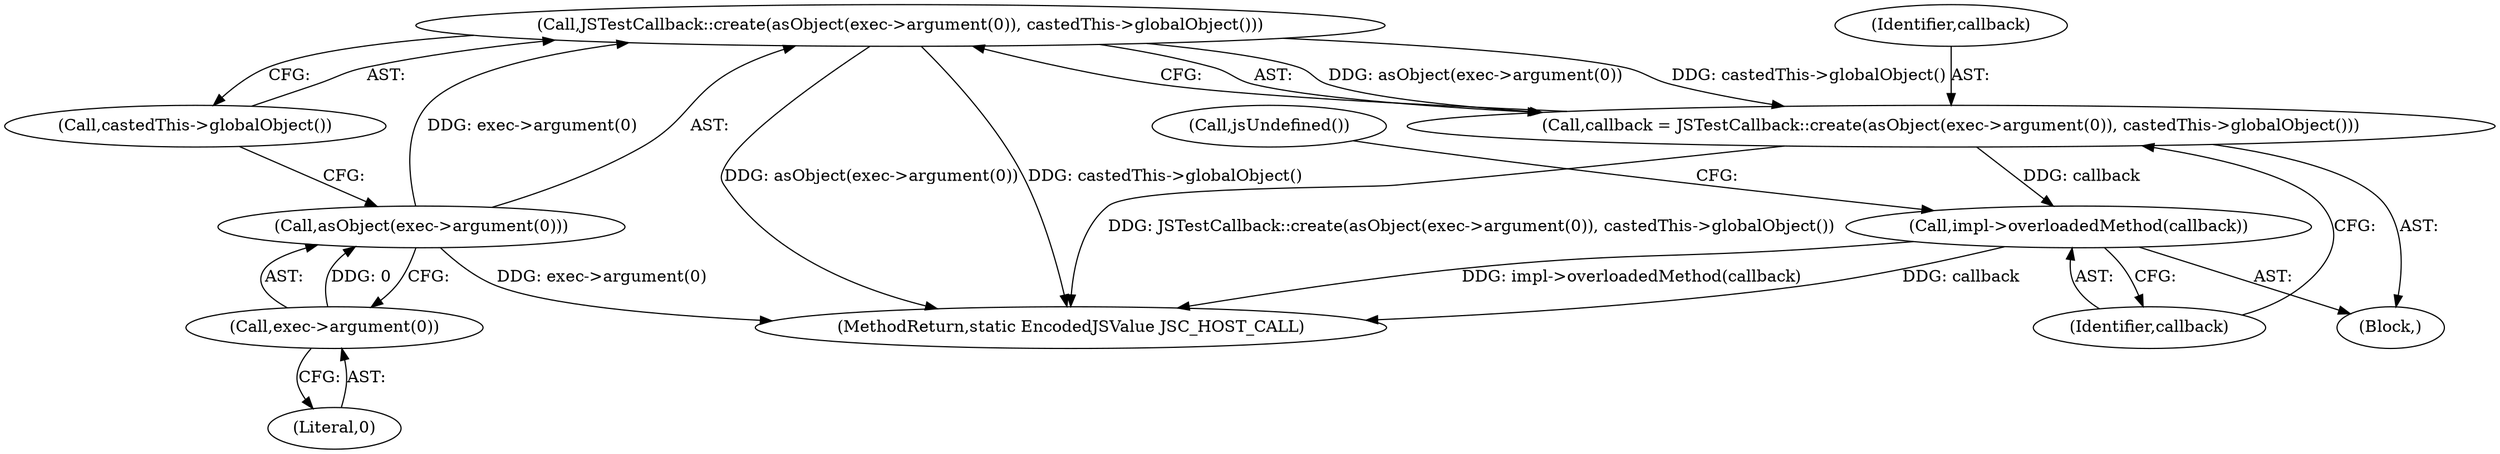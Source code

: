 digraph "0_Chrome_b944f670bb7a8a919daac497a4ea0536c954c201_46@API" {
"1000154" [label="(Call,JSTestCallback::create(asObject(exec->argument(0)), castedThis->globalObject()))"];
"1000155" [label="(Call,asObject(exec->argument(0)))"];
"1000156" [label="(Call,exec->argument(0))"];
"1000152" [label="(Call,callback = JSTestCallback::create(asObject(exec->argument(0)), castedThis->globalObject()))"];
"1000159" [label="(Call,impl->overloadedMethod(callback))"];
"1000164" [label="(MethodReturn,static EncodedJSValue JSC_HOST_CALL)"];
"1000156" [label="(Call,exec->argument(0))"];
"1000157" [label="(Literal,0)"];
"1000160" [label="(Identifier,callback)"];
"1000159" [label="(Call,impl->overloadedMethod(callback))"];
"1000155" [label="(Call,asObject(exec->argument(0)))"];
"1000158" [label="(Call,castedThis->globalObject())"];
"1000102" [label="(Block,)"];
"1000153" [label="(Identifier,callback)"];
"1000152" [label="(Call,callback = JSTestCallback::create(asObject(exec->argument(0)), castedThis->globalObject()))"];
"1000163" [label="(Call,jsUndefined())"];
"1000154" [label="(Call,JSTestCallback::create(asObject(exec->argument(0)), castedThis->globalObject()))"];
"1000154" -> "1000152"  [label="AST: "];
"1000154" -> "1000158"  [label="CFG: "];
"1000155" -> "1000154"  [label="AST: "];
"1000158" -> "1000154"  [label="AST: "];
"1000152" -> "1000154"  [label="CFG: "];
"1000154" -> "1000164"  [label="DDG: asObject(exec->argument(0))"];
"1000154" -> "1000164"  [label="DDG: castedThis->globalObject()"];
"1000154" -> "1000152"  [label="DDG: asObject(exec->argument(0))"];
"1000154" -> "1000152"  [label="DDG: castedThis->globalObject()"];
"1000155" -> "1000154"  [label="DDG: exec->argument(0)"];
"1000155" -> "1000156"  [label="CFG: "];
"1000156" -> "1000155"  [label="AST: "];
"1000158" -> "1000155"  [label="CFG: "];
"1000155" -> "1000164"  [label="DDG: exec->argument(0)"];
"1000156" -> "1000155"  [label="DDG: 0"];
"1000156" -> "1000157"  [label="CFG: "];
"1000157" -> "1000156"  [label="AST: "];
"1000152" -> "1000102"  [label="AST: "];
"1000153" -> "1000152"  [label="AST: "];
"1000160" -> "1000152"  [label="CFG: "];
"1000152" -> "1000164"  [label="DDG: JSTestCallback::create(asObject(exec->argument(0)), castedThis->globalObject())"];
"1000152" -> "1000159"  [label="DDG: callback"];
"1000159" -> "1000102"  [label="AST: "];
"1000159" -> "1000160"  [label="CFG: "];
"1000160" -> "1000159"  [label="AST: "];
"1000163" -> "1000159"  [label="CFG: "];
"1000159" -> "1000164"  [label="DDG: impl->overloadedMethod(callback)"];
"1000159" -> "1000164"  [label="DDG: callback"];
}
